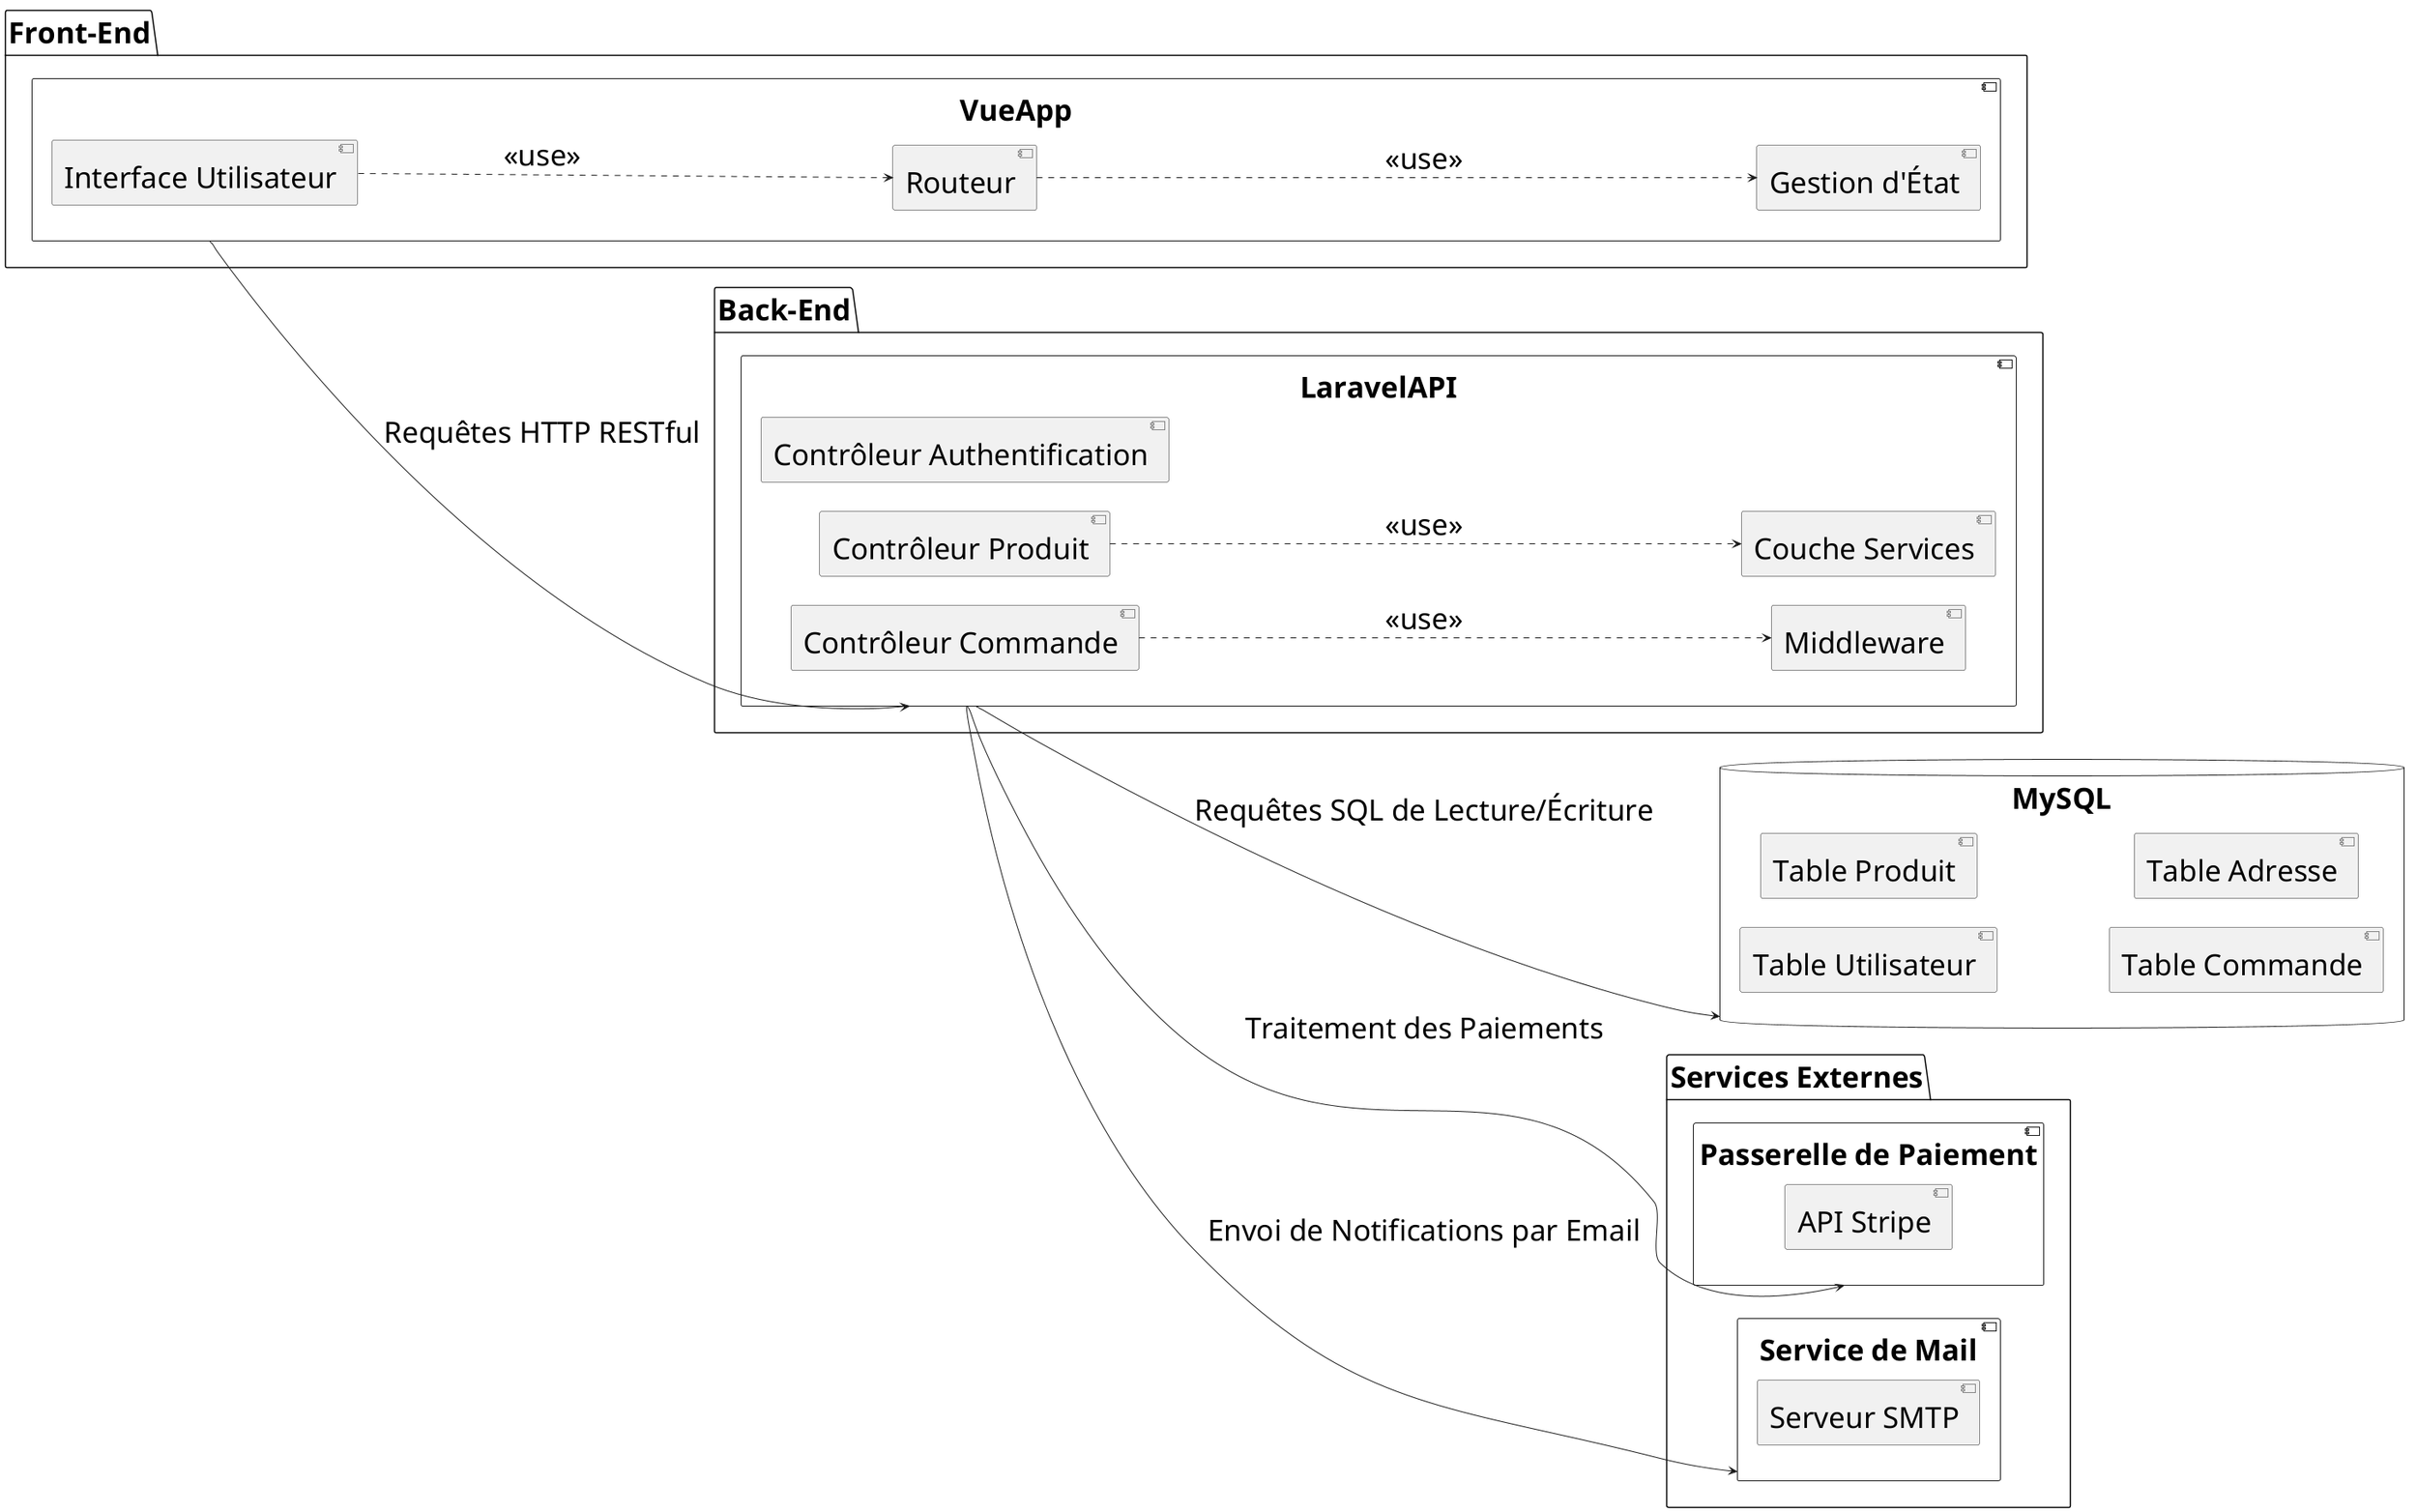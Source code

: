 @startuml

' Paramètres globaux pour une police plus grande
skinparam defaultFontName Arial
skinparam defaultFontSize 35

skinparam component {
    FontSize 35
}

skinparam database {
    FontSize 35
}

skinparam package {
    FontSize 35
}

left to right direction

package "Front-End" {
    component VueApp {
        [Interface Utilisateur]
        [Routeur]
        [Gestion d'État]
    }
}

package "Back-End" {
    component LaravelAPI {
        [Contrôleur Authentification]
        [Contrôleur Produit]
        [Contrôleur Commande]
        [Middleware]
        [Couche Services]
    }
}

database MySQL {
    [Table Utilisateur]
    [Table Produit]
    [Table Commande]
    [Table Adresse]
}

package "Services Externes" {
    component "Passerelle de Paiement" {
        [API Stripe]
    }
    component "Service de Mail" {
        [Serveur SMTP]
    }
}

' Connexions et interactions
VueApp --> LaravelAPI : "Requêtes HTTP RESTful"
LaravelAPI --> MySQL : "Requêtes SQL de Lecture/Écriture"
LaravelAPI --> "Passerelle de Paiement" : "Traitement des Paiements"
LaravelAPI --> "Service de Mail" : "Envoi de Notifications par Email"

' Exemples de import et use
[Interface Utilisateur] ..> [Routeur] : <<use>>
[Routeur] ..> [Gestion d'État] : <<use>>

[Contrôleur Produit] ..> [Couche Services] : <<use>>
[Contrôleur Commande] ..> [Middleware] : <<use>>

@enduml

